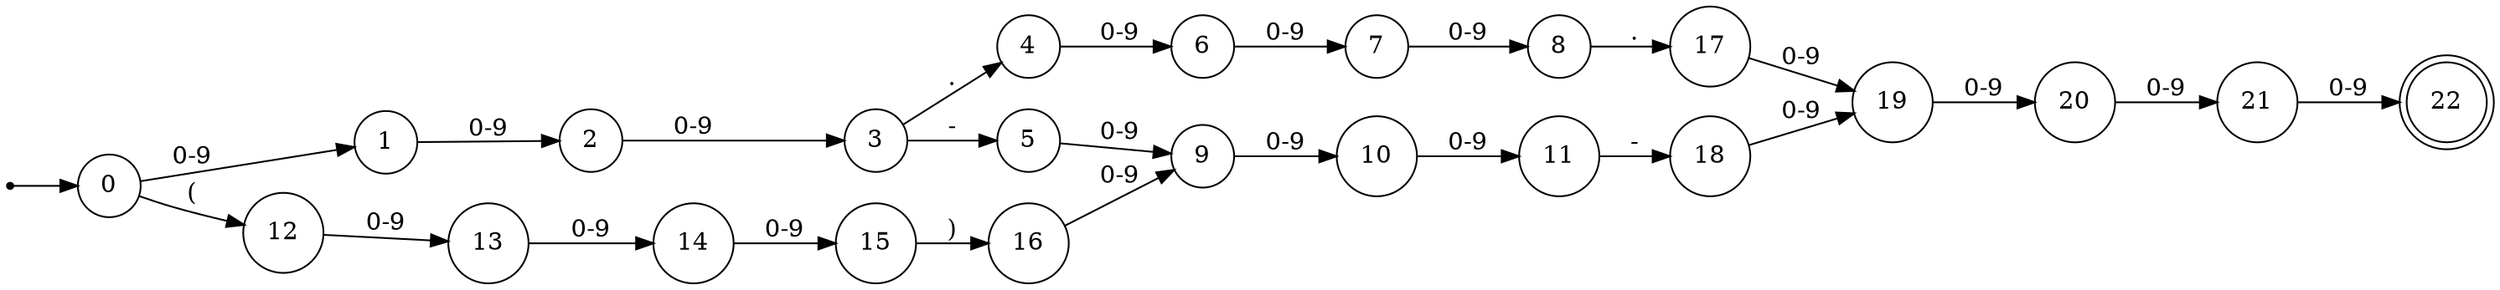 digraph finite_state_machine { 
rankdir=LR;
_ize="8,5"

node [shape = point] x
node [shape = doublecircle] 22
node [shape = circle] 0


x -> 0
0 -> 1 [label ="0-9"]

1 -> 2 [label ="0-9"]
2 -> 3 [label ="0-9"]
0 -> 12 [label = "("]
12 -> 13 [label ="0-9"]
13 -> 14 [label ="0-9"]
14 -> 15 [label ="0-9"]
15 -> 16 [label =")"]

3 -> 4 [label ="."]
3 -> 5 [label ="-"]
4 -> 6 [label ="0-9"]
6 -> 7 [label ="0-9"]
7 -> 8 [label ="0-9"]

5 -> 9 [label ="0-9"]
9 -> 10 [label ="0-9"]
10 -> 11 [label ="0-9"]

16 -> 9 [label ="0-9"]

8 -> 17 [label ="."]
11 -> 18 [label ="-"]

17 -> 19 [label="0-9"]
18 -> 19 [label ="0-9"]
19 -> 20 [label ="0-9"]
20 -> 21 [label ="0-9"]
21 -> 22 [label ="0-9"]


}







